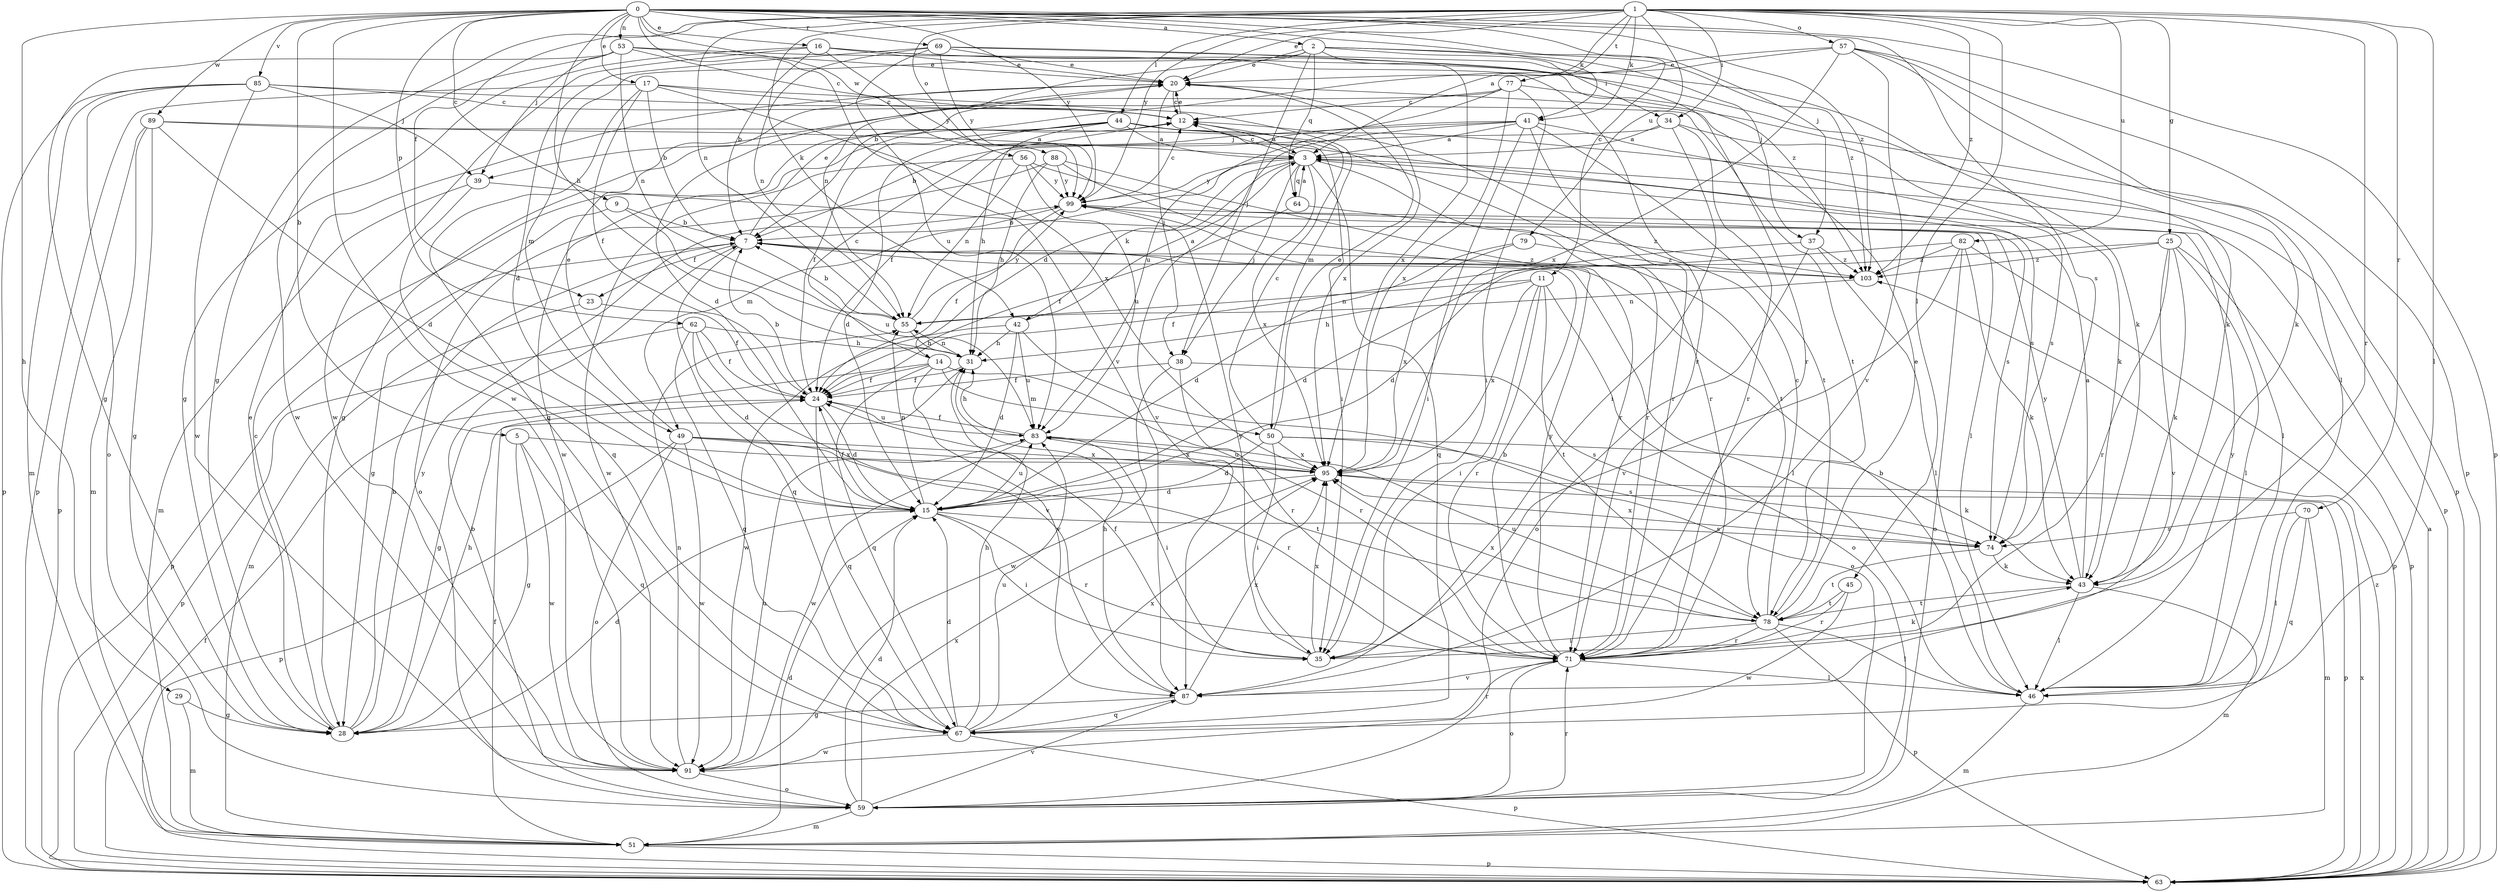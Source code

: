 strict digraph  {
0;
1;
2;
3;
5;
7;
9;
11;
12;
14;
15;
16;
17;
20;
23;
24;
25;
28;
29;
31;
34;
35;
37;
38;
39;
41;
42;
43;
44;
45;
46;
49;
50;
51;
53;
55;
56;
57;
59;
62;
63;
64;
67;
69;
70;
71;
74;
77;
78;
79;
82;
83;
85;
87;
88;
89;
91;
95;
99;
103;
0 -> 2  [label=a];
0 -> 5  [label=b];
0 -> 9  [label=c];
0 -> 11  [label=c];
0 -> 16  [label=e];
0 -> 17  [label=e];
0 -> 29  [label=h];
0 -> 31  [label=h];
0 -> 37  [label=j];
0 -> 41  [label=k];
0 -> 53  [label=n];
0 -> 62  [label=p];
0 -> 63  [label=p];
0 -> 69  [label=r];
0 -> 74  [label=s];
0 -> 85  [label=v];
0 -> 87  [label=v];
0 -> 88  [label=w];
0 -> 89  [label=w];
0 -> 91  [label=w];
0 -> 99  [label=y];
0 -> 103  [label=z];
1 -> 3  [label=a];
1 -> 20  [label=e];
1 -> 23  [label=f];
1 -> 25  [label=g];
1 -> 28  [label=g];
1 -> 34  [label=i];
1 -> 41  [label=k];
1 -> 42  [label=k];
1 -> 44  [label=l];
1 -> 45  [label=l];
1 -> 46  [label=l];
1 -> 55  [label=n];
1 -> 56  [label=o];
1 -> 57  [label=o];
1 -> 70  [label=r];
1 -> 71  [label=r];
1 -> 77  [label=t];
1 -> 79  [label=u];
1 -> 82  [label=u];
1 -> 99  [label=y];
1 -> 103  [label=z];
2 -> 20  [label=e];
2 -> 34  [label=i];
2 -> 37  [label=j];
2 -> 38  [label=j];
2 -> 49  [label=m];
2 -> 55  [label=n];
2 -> 64  [label=q];
2 -> 95  [label=x];
2 -> 103  [label=z];
3 -> 12  [label=c];
3 -> 14  [label=d];
3 -> 38  [label=j];
3 -> 42  [label=k];
3 -> 46  [label=l];
3 -> 49  [label=m];
3 -> 64  [label=q];
3 -> 67  [label=q];
3 -> 71  [label=r];
3 -> 95  [label=x];
3 -> 99  [label=y];
5 -> 28  [label=g];
5 -> 67  [label=q];
5 -> 91  [label=w];
5 -> 95  [label=x];
7 -> 20  [label=e];
7 -> 23  [label=f];
7 -> 46  [label=l];
7 -> 63  [label=p];
7 -> 67  [label=q];
7 -> 103  [label=z];
9 -> 7  [label=b];
9 -> 28  [label=g];
9 -> 83  [label=u];
11 -> 31  [label=h];
11 -> 35  [label=i];
11 -> 55  [label=n];
11 -> 59  [label=o];
11 -> 71  [label=r];
11 -> 78  [label=t];
11 -> 95  [label=x];
12 -> 3  [label=a];
12 -> 20  [label=e];
14 -> 12  [label=c];
14 -> 24  [label=f];
14 -> 28  [label=g];
14 -> 50  [label=m];
14 -> 67  [label=q];
14 -> 71  [label=r];
14 -> 87  [label=v];
15 -> 24  [label=f];
15 -> 35  [label=i];
15 -> 55  [label=n];
15 -> 71  [label=r];
15 -> 74  [label=s];
15 -> 83  [label=u];
16 -> 7  [label=b];
16 -> 20  [label=e];
16 -> 28  [label=g];
16 -> 43  [label=k];
16 -> 91  [label=w];
16 -> 99  [label=y];
16 -> 103  [label=z];
17 -> 7  [label=b];
17 -> 12  [label=c];
17 -> 24  [label=f];
17 -> 50  [label=m];
17 -> 63  [label=p];
17 -> 67  [label=q];
17 -> 95  [label=x];
20 -> 12  [label=c];
20 -> 15  [label=d];
20 -> 38  [label=j];
20 -> 95  [label=x];
23 -> 24  [label=f];
23 -> 51  [label=m];
24 -> 7  [label=b];
24 -> 15  [label=d];
24 -> 67  [label=q];
24 -> 83  [label=u];
25 -> 15  [label=d];
25 -> 43  [label=k];
25 -> 46  [label=l];
25 -> 63  [label=p];
25 -> 71  [label=r];
25 -> 87  [label=v];
25 -> 103  [label=z];
28 -> 7  [label=b];
28 -> 12  [label=c];
28 -> 15  [label=d];
28 -> 20  [label=e];
28 -> 31  [label=h];
28 -> 99  [label=y];
29 -> 28  [label=g];
29 -> 51  [label=m];
31 -> 24  [label=f];
31 -> 55  [label=n];
34 -> 3  [label=a];
34 -> 24  [label=f];
34 -> 35  [label=i];
34 -> 43  [label=k];
34 -> 71  [label=r];
35 -> 24  [label=f];
35 -> 43  [label=k];
35 -> 95  [label=x];
35 -> 99  [label=y];
37 -> 15  [label=d];
37 -> 46  [label=l];
37 -> 59  [label=o];
37 -> 103  [label=z];
38 -> 24  [label=f];
38 -> 71  [label=r];
38 -> 74  [label=s];
38 -> 91  [label=w];
39 -> 46  [label=l];
39 -> 51  [label=m];
39 -> 67  [label=q];
41 -> 3  [label=a];
41 -> 7  [label=b];
41 -> 35  [label=i];
41 -> 39  [label=j];
41 -> 71  [label=r];
41 -> 74  [label=s];
41 -> 78  [label=t];
41 -> 87  [label=v];
42 -> 3  [label=a];
42 -> 15  [label=d];
42 -> 31  [label=h];
42 -> 59  [label=o];
42 -> 83  [label=u];
42 -> 91  [label=w];
43 -> 3  [label=a];
43 -> 46  [label=l];
43 -> 51  [label=m];
43 -> 78  [label=t];
43 -> 99  [label=y];
44 -> 3  [label=a];
44 -> 15  [label=d];
44 -> 24  [label=f];
44 -> 31  [label=h];
44 -> 35  [label=i];
44 -> 63  [label=p];
44 -> 71  [label=r];
44 -> 91  [label=w];
45 -> 71  [label=r];
45 -> 78  [label=t];
45 -> 91  [label=w];
46 -> 7  [label=b];
46 -> 51  [label=m];
46 -> 99  [label=y];
49 -> 20  [label=e];
49 -> 59  [label=o];
49 -> 63  [label=p];
49 -> 71  [label=r];
49 -> 78  [label=t];
49 -> 91  [label=w];
49 -> 95  [label=x];
50 -> 12  [label=c];
50 -> 15  [label=d];
50 -> 20  [label=e];
50 -> 35  [label=i];
50 -> 43  [label=k];
50 -> 74  [label=s];
50 -> 95  [label=x];
51 -> 15  [label=d];
51 -> 24  [label=f];
51 -> 63  [label=p];
53 -> 12  [label=c];
53 -> 20  [label=e];
53 -> 28  [label=g];
53 -> 39  [label=j];
53 -> 55  [label=n];
53 -> 71  [label=r];
53 -> 91  [label=w];
55 -> 7  [label=b];
55 -> 31  [label=h];
55 -> 99  [label=y];
56 -> 55  [label=n];
56 -> 74  [label=s];
56 -> 83  [label=u];
56 -> 91  [label=w];
56 -> 99  [label=y];
57 -> 7  [label=b];
57 -> 20  [label=e];
57 -> 43  [label=k];
57 -> 46  [label=l];
57 -> 63  [label=p];
57 -> 87  [label=v];
57 -> 95  [label=x];
59 -> 7  [label=b];
59 -> 15  [label=d];
59 -> 51  [label=m];
59 -> 71  [label=r];
59 -> 87  [label=v];
59 -> 95  [label=x];
62 -> 15  [label=d];
62 -> 24  [label=f];
62 -> 31  [label=h];
62 -> 63  [label=p];
62 -> 67  [label=q];
62 -> 87  [label=v];
63 -> 3  [label=a];
63 -> 24  [label=f];
63 -> 95  [label=x];
63 -> 103  [label=z];
64 -> 3  [label=a];
64 -> 24  [label=f];
64 -> 103  [label=z];
67 -> 15  [label=d];
67 -> 31  [label=h];
67 -> 63  [label=p];
67 -> 71  [label=r];
67 -> 83  [label=u];
67 -> 91  [label=w];
67 -> 95  [label=x];
69 -> 15  [label=d];
69 -> 20  [label=e];
69 -> 43  [label=k];
69 -> 55  [label=n];
69 -> 71  [label=r];
69 -> 83  [label=u];
69 -> 99  [label=y];
70 -> 46  [label=l];
70 -> 51  [label=m];
70 -> 67  [label=q];
70 -> 74  [label=s];
71 -> 7  [label=b];
71 -> 46  [label=l];
71 -> 59  [label=o];
71 -> 87  [label=v];
71 -> 99  [label=y];
74 -> 43  [label=k];
74 -> 78  [label=t];
74 -> 95  [label=x];
77 -> 12  [label=c];
77 -> 28  [label=g];
77 -> 35  [label=i];
77 -> 63  [label=p];
77 -> 83  [label=u];
77 -> 95  [label=x];
78 -> 12  [label=c];
78 -> 20  [label=e];
78 -> 35  [label=i];
78 -> 46  [label=l];
78 -> 63  [label=p];
78 -> 71  [label=r];
78 -> 83  [label=u];
78 -> 95  [label=x];
79 -> 15  [label=d];
79 -> 95  [label=x];
79 -> 103  [label=z];
82 -> 24  [label=f];
82 -> 43  [label=k];
82 -> 59  [label=o];
82 -> 63  [label=p];
82 -> 87  [label=v];
82 -> 103  [label=z];
83 -> 24  [label=f];
83 -> 31  [label=h];
83 -> 35  [label=i];
83 -> 91  [label=w];
83 -> 95  [label=x];
85 -> 12  [label=c];
85 -> 39  [label=j];
85 -> 51  [label=m];
85 -> 59  [label=o];
85 -> 63  [label=p];
85 -> 78  [label=t];
85 -> 91  [label=w];
87 -> 28  [label=g];
87 -> 31  [label=h];
87 -> 67  [label=q];
87 -> 95  [label=x];
88 -> 31  [label=h];
88 -> 59  [label=o];
88 -> 71  [label=r];
88 -> 78  [label=t];
88 -> 99  [label=y];
89 -> 3  [label=a];
89 -> 15  [label=d];
89 -> 28  [label=g];
89 -> 51  [label=m];
89 -> 63  [label=p];
89 -> 74  [label=s];
91 -> 55  [label=n];
91 -> 59  [label=o];
91 -> 83  [label=u];
95 -> 15  [label=d];
95 -> 63  [label=p];
95 -> 83  [label=u];
99 -> 7  [label=b];
99 -> 12  [label=c];
99 -> 24  [label=f];
103 -> 55  [label=n];
}
